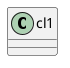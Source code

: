 {
  "sha1": "avzax3co0286un1k3xt67x38xoyuktf",
  "insertion": {
    "when": "2024-05-30T20:48:21.970Z",
    "user": "plantuml@gmail.com"
  }
}
@startuml
class cl1
class cl1
@enduml
